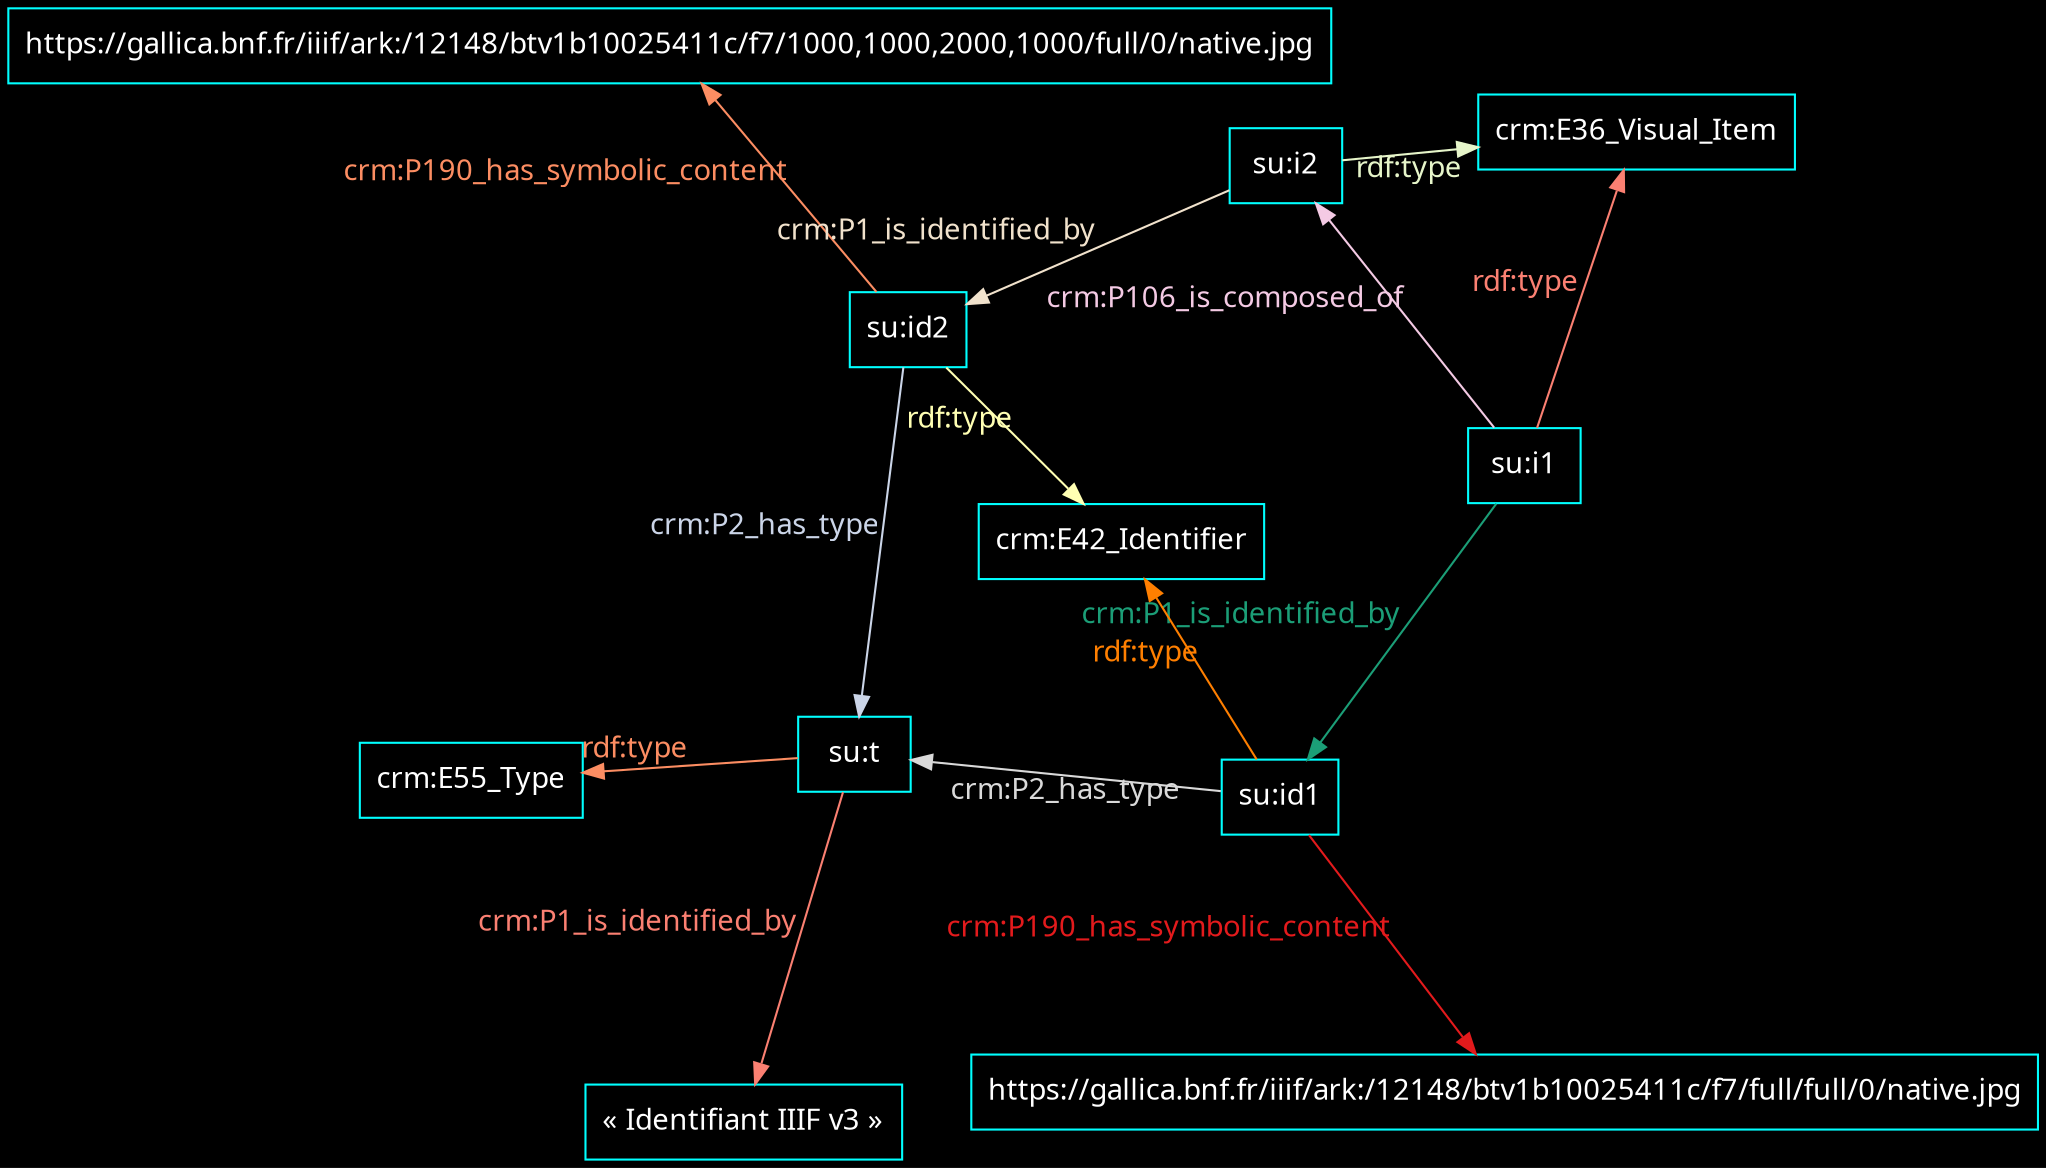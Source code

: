 digraph {
    graph [bgcolor=black]
    rankdir=LR
    node [color=white,fontcolor=white,fontname="FiraCode Nerd Font Mono Regular",shape=box]
    edge [color=white,fontcolor=white,fontname="FiraCode Nerd Font Mono Regular"]
    

    layout=neato
overlap=scale
splines=true
sep=.1
node [color=cyan,fontcolor=white]
edge [color=cyan,fontcolor=white]
"su:i1" -> "crm:E36_Visual_Item" [label="rdf:type",color="#fb8072",fontcolor="#fb8072"]
"su:t" -> "crm:E55_Type" [label="rdf:type",color="#fc8d62",fontcolor="#fc8d62"]
"su:i1" -> "su:id1" [label="crm:P1_is_identified_by",color="#1b9e77",fontcolor="#1b9e77"]
"su:id2" -> "su:t" [label="crm:P2_has_type",color="#cbd5e8",fontcolor="#cbd5e8"]
"su:t" -> "« Identifiant IIIF v3 »" [label="crm:P1_is_identified_by",color="#fb8072",fontcolor="#fb8072"]
"su:id1" -> "https://gallica.bnf.fr/iiif/ark:/12148/btv1b10025411c/f7/full/full/0/native.jpg" [label="crm:P190_has_symbolic_content",color="#e31a1c",fontcolor="#e31a1c"]
"su:id2" -> "https://gallica.bnf.fr/iiif/ark:/12148/btv1b10025411c/f7/1000,1000,2000,1000/full/0/native.jpg" [label="crm:P190_has_symbolic_content",color="#fc8d62",fontcolor="#fc8d62"]
"su:i2" -> "crm:E36_Visual_Item" [label="rdf:type",color="#e6f5c9",fontcolor="#e6f5c9"]
"su:id1" -> "su:t" [label="crm:P2_has_type",color="#d9d9d9",fontcolor="#d9d9d9"]
"su:i1" -> "su:i2" [label="crm:P106_is_composed_of",color="#f4cae4",fontcolor="#f4cae4"]
"su:i2" -> "su:id2" [label="crm:P1_is_identified_by",color="#f1e2cc",fontcolor="#f1e2cc"]
"su:id1" -> "crm:E42_Identifier" [label="rdf:type",color="#ff7f00",fontcolor="#ff7f00"]
"su:id2" -> "crm:E42_Identifier" [label="rdf:type",color="#ffffb3",fontcolor="#ffffb3"]
}
